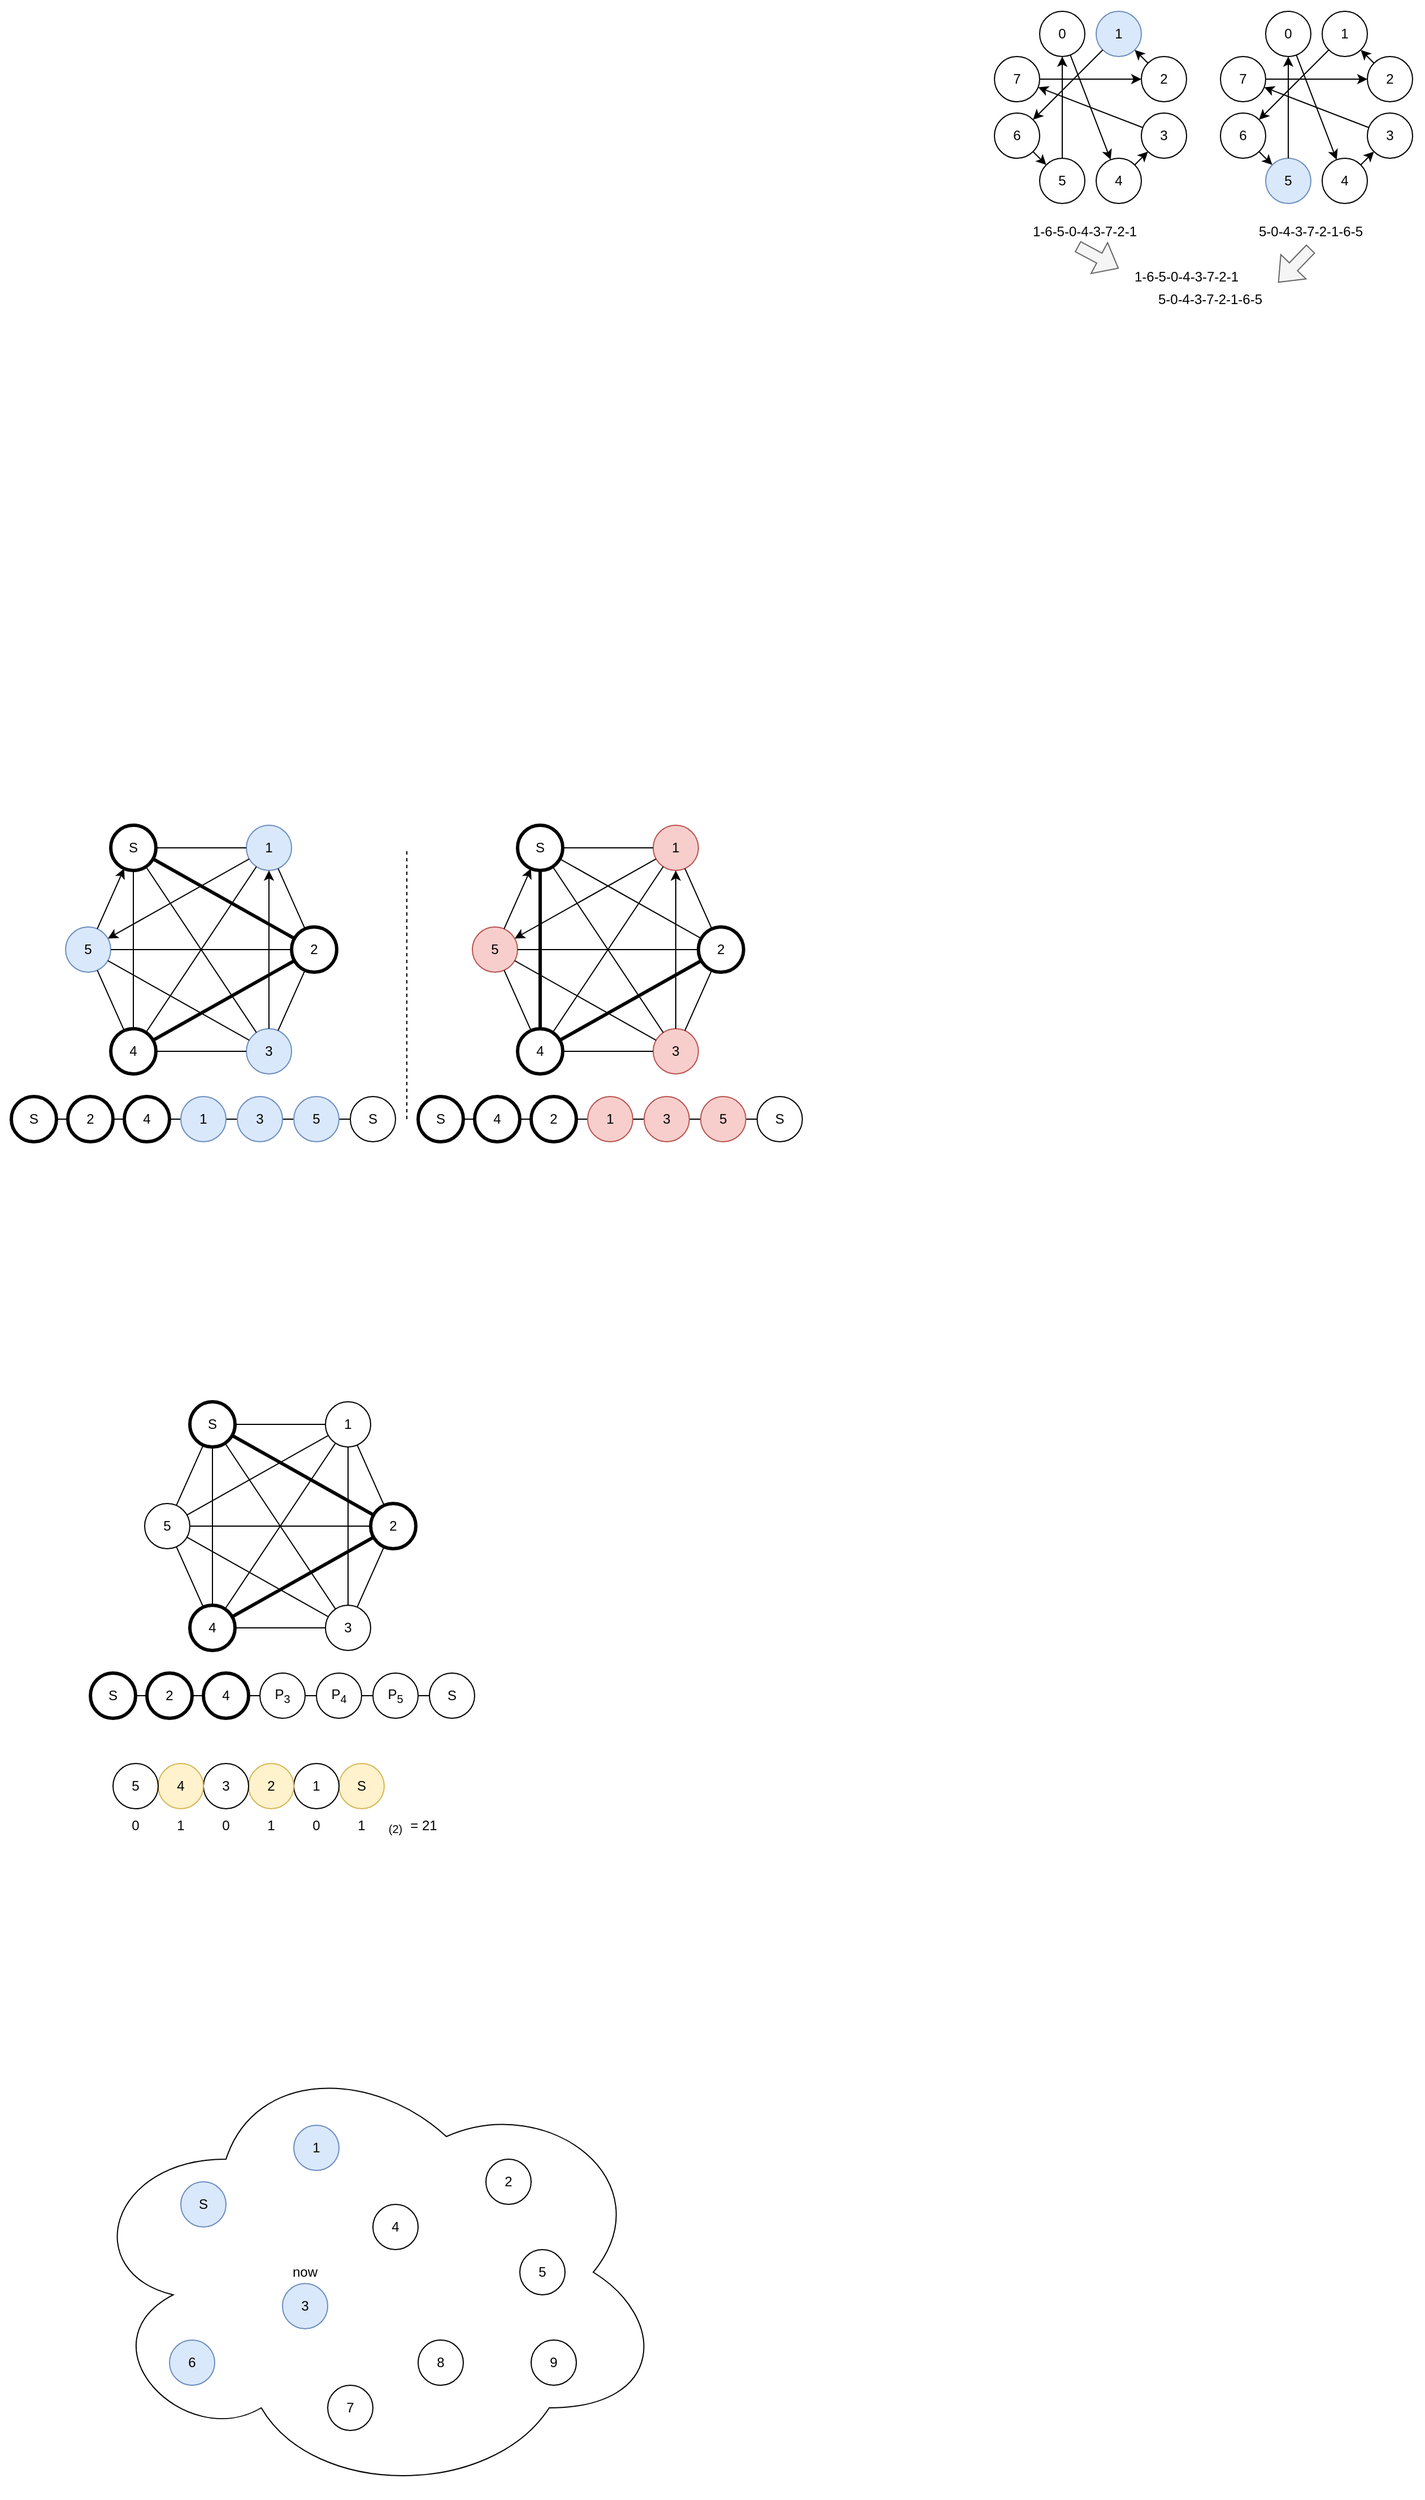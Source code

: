 <mxfile version="26.2.13">
  <diagram name="페이지-1" id="gB-FAqSu-B3ke2kAs8GE">
    <mxGraphModel dx="424" dy="747" grid="1" gridSize="10" guides="1" tooltips="1" connect="1" arrows="1" fold="1" page="1" pageScale="1" pageWidth="827" pageHeight="1169" math="0" shadow="0">
      <root>
        <mxCell id="0" />
        <mxCell id="1" parent="0" />
        <mxCell id="DztG8jWdw_vd6ydKxD23-209" value="" style="rounded=0;whiteSpace=wrap;html=1;strokeColor=none;" vertex="1" parent="1">
          <mxGeometry x="1110" y="110" width="390" height="290" as="geometry" />
        </mxCell>
        <mxCell id="DztG8jWdw_vd6ydKxD23-167" value="" style="ellipse;shape=cloud;whiteSpace=wrap;html=1;" vertex="1" parent="1">
          <mxGeometry x="310" y="1920" width="520" height="400" as="geometry" />
        </mxCell>
        <mxCell id="DztG8jWdw_vd6ydKxD23-152" value="" style="rounded=0;whiteSpace=wrap;html=1;strokeColor=none;" vertex="1" parent="1">
          <mxGeometry x="330" y="1660" width="310" height="80" as="geometry" />
        </mxCell>
        <mxCell id="DztG8jWdw_vd6ydKxD23-26" value="" style="rounded=0;whiteSpace=wrap;html=1;strokeColor=none;" vertex="1" parent="1">
          <mxGeometry x="240" y="830" width="360" height="300" as="geometry" />
        </mxCell>
        <mxCell id="DztG8jWdw_vd6ydKxD23-39" value="" style="endArrow=none;html=1;rounded=0;" edge="1" parent="1" source="DztG8jWdw_vd6ydKxD23-32" target="DztG8jWdw_vd6ydKxD23-36">
          <mxGeometry width="50" height="50" relative="1" as="geometry">
            <mxPoint x="390" y="1100" as="sourcePoint" />
            <mxPoint x="440" y="1050" as="targetPoint" />
          </mxGeometry>
        </mxCell>
        <mxCell id="DztG8jWdw_vd6ydKxD23-1" value="S" style="ellipse;whiteSpace=wrap;html=1;aspect=fixed;strokeWidth=3;" vertex="1" parent="1">
          <mxGeometry x="338" y="840" width="40" height="40" as="geometry" />
        </mxCell>
        <mxCell id="DztG8jWdw_vd6ydKxD23-2" value="1" style="ellipse;whiteSpace=wrap;html=1;aspect=fixed;fillColor=#dae8fc;strokeColor=#6c8ebf;" vertex="1" parent="1">
          <mxGeometry x="458" y="840" width="40" height="40" as="geometry" />
        </mxCell>
        <mxCell id="DztG8jWdw_vd6ydKxD23-3" value="4" style="ellipse;whiteSpace=wrap;html=1;aspect=fixed;strokeWidth=3;" vertex="1" parent="1">
          <mxGeometry x="338" y="1020" width="40" height="40" as="geometry" />
        </mxCell>
        <mxCell id="DztG8jWdw_vd6ydKxD23-4" value="3" style="ellipse;whiteSpace=wrap;html=1;aspect=fixed;fillColor=#dae8fc;strokeColor=#6c8ebf;" vertex="1" parent="1">
          <mxGeometry x="458" y="1020" width="40" height="40" as="geometry" />
        </mxCell>
        <mxCell id="DztG8jWdw_vd6ydKxD23-5" value="2" style="ellipse;whiteSpace=wrap;html=1;aspect=fixed;strokeWidth=3;" vertex="1" parent="1">
          <mxGeometry x="498" y="930" width="40" height="40" as="geometry" />
        </mxCell>
        <mxCell id="DztG8jWdw_vd6ydKxD23-6" value="5" style="ellipse;whiteSpace=wrap;html=1;aspect=fixed;fillColor=#dae8fc;strokeColor=#6c8ebf;" vertex="1" parent="1">
          <mxGeometry x="298" y="930" width="40" height="40" as="geometry" />
        </mxCell>
        <mxCell id="DztG8jWdw_vd6ydKxD23-15" value="" style="endArrow=none;html=1;rounded=0;" edge="1" parent="1" source="DztG8jWdw_vd6ydKxD23-6" target="DztG8jWdw_vd6ydKxD23-4">
          <mxGeometry width="50" height="50" relative="1" as="geometry">
            <mxPoint x="528" y="1080" as="sourcePoint" />
            <mxPoint x="578" y="1030" as="targetPoint" />
          </mxGeometry>
        </mxCell>
        <mxCell id="DztG8jWdw_vd6ydKxD23-16" value="" style="endArrow=none;html=1;rounded=0;" edge="1" parent="1" source="DztG8jWdw_vd6ydKxD23-6" target="DztG8jWdw_vd6ydKxD23-5">
          <mxGeometry width="50" height="50" relative="1" as="geometry">
            <mxPoint x="528" y="1080" as="sourcePoint" />
            <mxPoint x="578" y="1030" as="targetPoint" />
          </mxGeometry>
        </mxCell>
        <mxCell id="DztG8jWdw_vd6ydKxD23-17" value="" style="endArrow=none;html=1;rounded=0;strokeWidth=3;" edge="1" parent="1" source="DztG8jWdw_vd6ydKxD23-5" target="DztG8jWdw_vd6ydKxD23-1">
          <mxGeometry width="50" height="50" relative="1" as="geometry">
            <mxPoint x="528" y="1080" as="sourcePoint" />
            <mxPoint x="578" y="1030" as="targetPoint" />
          </mxGeometry>
        </mxCell>
        <mxCell id="DztG8jWdw_vd6ydKxD23-18" value="" style="endArrow=none;html=1;rounded=0;" edge="1" parent="1" source="DztG8jWdw_vd6ydKxD23-3" target="DztG8jWdw_vd6ydKxD23-2">
          <mxGeometry width="50" height="50" relative="1" as="geometry">
            <mxPoint x="528" y="1080" as="sourcePoint" />
            <mxPoint x="478" y="860" as="targetPoint" />
          </mxGeometry>
        </mxCell>
        <mxCell id="DztG8jWdw_vd6ydKxD23-19" value="" style="endArrow=none;html=1;rounded=0;" edge="1" parent="1" source="DztG8jWdw_vd6ydKxD23-3" target="DztG8jWdw_vd6ydKxD23-1">
          <mxGeometry width="50" height="50" relative="1" as="geometry">
            <mxPoint x="528" y="1080" as="sourcePoint" />
            <mxPoint x="578" y="1030" as="targetPoint" />
          </mxGeometry>
        </mxCell>
        <mxCell id="DztG8jWdw_vd6ydKxD23-21" value="" style="endArrow=none;html=1;rounded=0;" edge="1" parent="1" source="DztG8jWdw_vd6ydKxD23-3" target="DztG8jWdw_vd6ydKxD23-6">
          <mxGeometry width="50" height="50" relative="1" as="geometry">
            <mxPoint x="528" y="1080" as="sourcePoint" />
            <mxPoint x="578" y="1030" as="targetPoint" />
          </mxGeometry>
        </mxCell>
        <mxCell id="DztG8jWdw_vd6ydKxD23-22" value="" style="endArrow=none;html=1;rounded=0;" edge="1" parent="1" source="DztG8jWdw_vd6ydKxD23-3" target="DztG8jWdw_vd6ydKxD23-4">
          <mxGeometry width="50" height="50" relative="1" as="geometry">
            <mxPoint x="528" y="1070" as="sourcePoint" />
            <mxPoint x="578" y="1020" as="targetPoint" />
          </mxGeometry>
        </mxCell>
        <mxCell id="DztG8jWdw_vd6ydKxD23-23" value="" style="endArrow=none;html=1;rounded=0;" edge="1" parent="1" source="DztG8jWdw_vd6ydKxD23-4" target="DztG8jWdw_vd6ydKxD23-5">
          <mxGeometry width="50" height="50" relative="1" as="geometry">
            <mxPoint x="528" y="1080" as="sourcePoint" />
            <mxPoint x="578" y="1030" as="targetPoint" />
          </mxGeometry>
        </mxCell>
        <mxCell id="DztG8jWdw_vd6ydKxD23-24" value="" style="endArrow=none;html=1;rounded=0;" edge="1" parent="1" source="DztG8jWdw_vd6ydKxD23-5" target="DztG8jWdw_vd6ydKxD23-2">
          <mxGeometry width="50" height="50" relative="1" as="geometry">
            <mxPoint x="528" y="1080" as="sourcePoint" />
            <mxPoint x="578" y="1030" as="targetPoint" />
          </mxGeometry>
        </mxCell>
        <mxCell id="DztG8jWdw_vd6ydKxD23-25" value="" style="endArrow=none;html=1;rounded=0;" edge="1" parent="1" source="DztG8jWdw_vd6ydKxD23-2" target="DztG8jWdw_vd6ydKxD23-1">
          <mxGeometry width="50" height="50" relative="1" as="geometry">
            <mxPoint x="528" y="1090" as="sourcePoint" />
            <mxPoint x="578" y="1040" as="targetPoint" />
          </mxGeometry>
        </mxCell>
        <mxCell id="DztG8jWdw_vd6ydKxD23-28" value="" style="endArrow=none;html=1;rounded=0;strokeWidth=3;" edge="1" parent="1" source="DztG8jWdw_vd6ydKxD23-3" target="DztG8jWdw_vd6ydKxD23-5">
          <mxGeometry width="50" height="50" relative="1" as="geometry">
            <mxPoint x="428" y="1100" as="sourcePoint" />
            <mxPoint x="478" y="1050" as="targetPoint" />
          </mxGeometry>
        </mxCell>
        <mxCell id="DztG8jWdw_vd6ydKxD23-29" value="" style="endArrow=none;html=1;rounded=0;" edge="1" parent="1" source="DztG8jWdw_vd6ydKxD23-1" target="DztG8jWdw_vd6ydKxD23-4">
          <mxGeometry width="50" height="50" relative="1" as="geometry">
            <mxPoint x="428" y="1100" as="sourcePoint" />
            <mxPoint x="478" y="1050" as="targetPoint" />
          </mxGeometry>
        </mxCell>
        <mxCell id="DztG8jWdw_vd6ydKxD23-32" value="S" style="ellipse;whiteSpace=wrap;html=1;aspect=fixed;strokeWidth=3;" vertex="1" parent="1">
          <mxGeometry x="250" y="1080" width="40" height="40" as="geometry" />
        </mxCell>
        <mxCell id="DztG8jWdw_vd6ydKxD23-33" value="2" style="ellipse;whiteSpace=wrap;html=1;aspect=fixed;strokeWidth=3;" vertex="1" parent="1">
          <mxGeometry x="300" y="1080" width="40" height="40" as="geometry" />
        </mxCell>
        <mxCell id="DztG8jWdw_vd6ydKxD23-34" value="1" style="ellipse;whiteSpace=wrap;html=1;aspect=fixed;fillColor=#dae8fc;strokeColor=#6c8ebf;" vertex="1" parent="1">
          <mxGeometry x="400" y="1080" width="40" height="40" as="geometry" />
        </mxCell>
        <mxCell id="DztG8jWdw_vd6ydKxD23-35" value="4" style="ellipse;whiteSpace=wrap;html=1;aspect=fixed;strokeWidth=3;" vertex="1" parent="1">
          <mxGeometry x="350" y="1080" width="40" height="40" as="geometry" />
        </mxCell>
        <mxCell id="DztG8jWdw_vd6ydKxD23-36" value="S" style="ellipse;whiteSpace=wrap;html=1;aspect=fixed;" vertex="1" parent="1">
          <mxGeometry x="550" y="1080" width="40" height="40" as="geometry" />
        </mxCell>
        <mxCell id="DztG8jWdw_vd6ydKxD23-37" value="5" style="ellipse;whiteSpace=wrap;html=1;aspect=fixed;fillColor=#dae8fc;strokeColor=#6c8ebf;" vertex="1" parent="1">
          <mxGeometry x="500" y="1080" width="40" height="40" as="geometry" />
        </mxCell>
        <mxCell id="DztG8jWdw_vd6ydKxD23-38" value="3" style="ellipse;whiteSpace=wrap;html=1;aspect=fixed;fillColor=#dae8fc;strokeColor=#6c8ebf;" vertex="1" parent="1">
          <mxGeometry x="450" y="1080" width="40" height="40" as="geometry" />
        </mxCell>
        <mxCell id="DztG8jWdw_vd6ydKxD23-40" value="" style="rounded=0;whiteSpace=wrap;html=1;strokeColor=none;" vertex="1" parent="1">
          <mxGeometry x="600" y="830" width="360" height="300" as="geometry" />
        </mxCell>
        <mxCell id="DztG8jWdw_vd6ydKxD23-41" value="" style="endArrow=none;html=1;rounded=0;" edge="1" parent="1" source="DztG8jWdw_vd6ydKxD23-63" target="DztG8jWdw_vd6ydKxD23-67">
          <mxGeometry width="50" height="50" relative="1" as="geometry">
            <mxPoint x="750" y="1100" as="sourcePoint" />
            <mxPoint x="800" y="1050" as="targetPoint" />
          </mxGeometry>
        </mxCell>
        <mxCell id="DztG8jWdw_vd6ydKxD23-42" value="S" style="ellipse;whiteSpace=wrap;html=1;aspect=fixed;strokeWidth=3;" vertex="1" parent="1">
          <mxGeometry x="698" y="840" width="40" height="40" as="geometry" />
        </mxCell>
        <mxCell id="DztG8jWdw_vd6ydKxD23-43" value="1" style="ellipse;whiteSpace=wrap;html=1;aspect=fixed;fillColor=#f8cecc;strokeColor=#b85450;" vertex="1" parent="1">
          <mxGeometry x="818" y="840" width="40" height="40" as="geometry" />
        </mxCell>
        <mxCell id="DztG8jWdw_vd6ydKxD23-44" value="4" style="ellipse;whiteSpace=wrap;html=1;aspect=fixed;strokeWidth=3;" vertex="1" parent="1">
          <mxGeometry x="698" y="1020" width="40" height="40" as="geometry" />
        </mxCell>
        <mxCell id="DztG8jWdw_vd6ydKxD23-45" value="3" style="ellipse;whiteSpace=wrap;html=1;aspect=fixed;fillColor=#f8cecc;strokeColor=#b85450;" vertex="1" parent="1">
          <mxGeometry x="818" y="1020" width="40" height="40" as="geometry" />
        </mxCell>
        <mxCell id="DztG8jWdw_vd6ydKxD23-46" value="2" style="ellipse;whiteSpace=wrap;html=1;aspect=fixed;strokeWidth=3;" vertex="1" parent="1">
          <mxGeometry x="858" y="930" width="40" height="40" as="geometry" />
        </mxCell>
        <mxCell id="DztG8jWdw_vd6ydKxD23-47" value="5" style="ellipse;whiteSpace=wrap;html=1;aspect=fixed;fillColor=#f8cecc;strokeColor=#b85450;" vertex="1" parent="1">
          <mxGeometry x="658" y="930" width="40" height="40" as="geometry" />
        </mxCell>
        <mxCell id="DztG8jWdw_vd6ydKxD23-48" value="" style="endArrow=none;html=1;rounded=0;" edge="1" parent="1" source="DztG8jWdw_vd6ydKxD23-47" target="DztG8jWdw_vd6ydKxD23-45">
          <mxGeometry width="50" height="50" relative="1" as="geometry">
            <mxPoint x="888" y="1080" as="sourcePoint" />
            <mxPoint x="938" y="1030" as="targetPoint" />
          </mxGeometry>
        </mxCell>
        <mxCell id="DztG8jWdw_vd6ydKxD23-49" value="" style="endArrow=none;html=1;rounded=0;" edge="1" parent="1" source="DztG8jWdw_vd6ydKxD23-47" target="DztG8jWdw_vd6ydKxD23-46">
          <mxGeometry width="50" height="50" relative="1" as="geometry">
            <mxPoint x="888" y="1080" as="sourcePoint" />
            <mxPoint x="938" y="1030" as="targetPoint" />
          </mxGeometry>
        </mxCell>
        <mxCell id="DztG8jWdw_vd6ydKxD23-50" value="" style="endArrow=none;html=1;rounded=0;strokeWidth=1;" edge="1" parent="1" source="DztG8jWdw_vd6ydKxD23-46" target="DztG8jWdw_vd6ydKxD23-42">
          <mxGeometry width="50" height="50" relative="1" as="geometry">
            <mxPoint x="888" y="1080" as="sourcePoint" />
            <mxPoint x="938" y="1030" as="targetPoint" />
          </mxGeometry>
        </mxCell>
        <mxCell id="DztG8jWdw_vd6ydKxD23-51" value="" style="endArrow=none;html=1;rounded=0;" edge="1" parent="1" source="DztG8jWdw_vd6ydKxD23-44" target="DztG8jWdw_vd6ydKxD23-43">
          <mxGeometry width="50" height="50" relative="1" as="geometry">
            <mxPoint x="888" y="1080" as="sourcePoint" />
            <mxPoint x="838" y="860" as="targetPoint" />
          </mxGeometry>
        </mxCell>
        <mxCell id="DztG8jWdw_vd6ydKxD23-52" value="" style="endArrow=none;html=1;rounded=0;strokeWidth=3;" edge="1" parent="1" source="DztG8jWdw_vd6ydKxD23-44" target="DztG8jWdw_vd6ydKxD23-42">
          <mxGeometry width="50" height="50" relative="1" as="geometry">
            <mxPoint x="888" y="1080" as="sourcePoint" />
            <mxPoint x="938" y="1030" as="targetPoint" />
          </mxGeometry>
        </mxCell>
        <mxCell id="DztG8jWdw_vd6ydKxD23-53" value="" style="endArrow=classic;html=1;rounded=0;startArrow=none;startFill=0;endFill=1;" edge="1" parent="1" source="DztG8jWdw_vd6ydKxD23-47" target="DztG8jWdw_vd6ydKxD23-42">
          <mxGeometry width="50" height="50" relative="1" as="geometry">
            <mxPoint x="888" y="1080" as="sourcePoint" />
            <mxPoint x="938" y="1030" as="targetPoint" />
          </mxGeometry>
        </mxCell>
        <mxCell id="DztG8jWdw_vd6ydKxD23-54" value="" style="endArrow=none;html=1;rounded=0;" edge="1" parent="1" source="DztG8jWdw_vd6ydKxD23-44" target="DztG8jWdw_vd6ydKxD23-47">
          <mxGeometry width="50" height="50" relative="1" as="geometry">
            <mxPoint x="888" y="1080" as="sourcePoint" />
            <mxPoint x="938" y="1030" as="targetPoint" />
          </mxGeometry>
        </mxCell>
        <mxCell id="DztG8jWdw_vd6ydKxD23-55" value="" style="endArrow=none;html=1;rounded=0;" edge="1" parent="1" source="DztG8jWdw_vd6ydKxD23-44" target="DztG8jWdw_vd6ydKxD23-45">
          <mxGeometry width="50" height="50" relative="1" as="geometry">
            <mxPoint x="888" y="1070" as="sourcePoint" />
            <mxPoint x="938" y="1020" as="targetPoint" />
          </mxGeometry>
        </mxCell>
        <mxCell id="DztG8jWdw_vd6ydKxD23-56" value="" style="endArrow=none;html=1;rounded=0;" edge="1" parent="1" source="DztG8jWdw_vd6ydKxD23-45" target="DztG8jWdw_vd6ydKxD23-46">
          <mxGeometry width="50" height="50" relative="1" as="geometry">
            <mxPoint x="888" y="1080" as="sourcePoint" />
            <mxPoint x="938" y="1030" as="targetPoint" />
          </mxGeometry>
        </mxCell>
        <mxCell id="DztG8jWdw_vd6ydKxD23-57" value="" style="endArrow=none;html=1;rounded=0;" edge="1" parent="1" source="DztG8jWdw_vd6ydKxD23-46" target="DztG8jWdw_vd6ydKxD23-43">
          <mxGeometry width="50" height="50" relative="1" as="geometry">
            <mxPoint x="888" y="1080" as="sourcePoint" />
            <mxPoint x="938" y="1030" as="targetPoint" />
          </mxGeometry>
        </mxCell>
        <mxCell id="DztG8jWdw_vd6ydKxD23-58" value="" style="endArrow=none;html=1;rounded=0;" edge="1" parent="1" source="DztG8jWdw_vd6ydKxD23-43" target="DztG8jWdw_vd6ydKxD23-42">
          <mxGeometry width="50" height="50" relative="1" as="geometry">
            <mxPoint x="888" y="1090" as="sourcePoint" />
            <mxPoint x="938" y="1040" as="targetPoint" />
          </mxGeometry>
        </mxCell>
        <mxCell id="DztG8jWdw_vd6ydKxD23-59" value="" style="endArrow=none;html=1;rounded=0;strokeWidth=3;" edge="1" parent="1" source="DztG8jWdw_vd6ydKxD23-44" target="DztG8jWdw_vd6ydKxD23-46">
          <mxGeometry width="50" height="50" relative="1" as="geometry">
            <mxPoint x="788" y="1100" as="sourcePoint" />
            <mxPoint x="838" y="1050" as="targetPoint" />
          </mxGeometry>
        </mxCell>
        <mxCell id="DztG8jWdw_vd6ydKxD23-60" value="" style="endArrow=none;html=1;rounded=0;" edge="1" parent="1" source="DztG8jWdw_vd6ydKxD23-42" target="DztG8jWdw_vd6ydKxD23-45">
          <mxGeometry width="50" height="50" relative="1" as="geometry">
            <mxPoint x="788" y="1100" as="sourcePoint" />
            <mxPoint x="838" y="1050" as="targetPoint" />
          </mxGeometry>
        </mxCell>
        <mxCell id="DztG8jWdw_vd6ydKxD23-61" value="" style="endArrow=none;html=1;rounded=0;startArrow=classic;startFill=1;" edge="1" parent="1" source="DztG8jWdw_vd6ydKxD23-43" target="DztG8jWdw_vd6ydKxD23-45">
          <mxGeometry width="50" height="50" relative="1" as="geometry">
            <mxPoint x="788" y="1100" as="sourcePoint" />
            <mxPoint x="838" y="1050" as="targetPoint" />
          </mxGeometry>
        </mxCell>
        <mxCell id="DztG8jWdw_vd6ydKxD23-62" value="" style="endArrow=classic;html=1;rounded=0;startArrow=none;startFill=0;endFill=1;" edge="1" parent="1" source="DztG8jWdw_vd6ydKxD23-43" target="DztG8jWdw_vd6ydKxD23-47">
          <mxGeometry width="50" height="50" relative="1" as="geometry">
            <mxPoint x="788" y="1100" as="sourcePoint" />
            <mxPoint x="838" y="1050" as="targetPoint" />
          </mxGeometry>
        </mxCell>
        <mxCell id="DztG8jWdw_vd6ydKxD23-63" value="S" style="ellipse;whiteSpace=wrap;html=1;aspect=fixed;strokeWidth=3;" vertex="1" parent="1">
          <mxGeometry x="610" y="1080" width="40" height="40" as="geometry" />
        </mxCell>
        <mxCell id="DztG8jWdw_vd6ydKxD23-64" value="4" style="ellipse;whiteSpace=wrap;html=1;aspect=fixed;strokeWidth=3;" vertex="1" parent="1">
          <mxGeometry x="660" y="1080" width="40" height="40" as="geometry" />
        </mxCell>
        <mxCell id="DztG8jWdw_vd6ydKxD23-65" value="1" style="ellipse;whiteSpace=wrap;html=1;aspect=fixed;fillColor=#f8cecc;strokeColor=#b85450;" vertex="1" parent="1">
          <mxGeometry x="760" y="1080" width="40" height="40" as="geometry" />
        </mxCell>
        <mxCell id="DztG8jWdw_vd6ydKxD23-66" value="2" style="ellipse;whiteSpace=wrap;html=1;aspect=fixed;strokeWidth=3;" vertex="1" parent="1">
          <mxGeometry x="710" y="1080" width="40" height="40" as="geometry" />
        </mxCell>
        <mxCell id="DztG8jWdw_vd6ydKxD23-67" value="S" style="ellipse;whiteSpace=wrap;html=1;aspect=fixed;" vertex="1" parent="1">
          <mxGeometry x="910" y="1080" width="40" height="40" as="geometry" />
        </mxCell>
        <mxCell id="DztG8jWdw_vd6ydKxD23-68" value="5" style="ellipse;whiteSpace=wrap;html=1;aspect=fixed;fillColor=#f8cecc;strokeColor=#b85450;" vertex="1" parent="1">
          <mxGeometry x="860" y="1080" width="40" height="40" as="geometry" />
        </mxCell>
        <mxCell id="DztG8jWdw_vd6ydKxD23-69" value="3" style="ellipse;whiteSpace=wrap;html=1;aspect=fixed;fillColor=#f8cecc;strokeColor=#b85450;" vertex="1" parent="1">
          <mxGeometry x="810" y="1080" width="40" height="40" as="geometry" />
        </mxCell>
        <mxCell id="DztG8jWdw_vd6ydKxD23-70" value="" style="endArrow=none;html=1;rounded=0;dashed=1;" edge="1" parent="1">
          <mxGeometry width="50" height="50" relative="1" as="geometry">
            <mxPoint x="600" y="1100" as="sourcePoint" />
            <mxPoint x="600" y="860" as="targetPoint" />
          </mxGeometry>
        </mxCell>
        <mxCell id="DztG8jWdw_vd6ydKxD23-72" value="" style="endArrow=classic;html=1;rounded=0;" edge="1" parent="1" source="DztG8jWdw_vd6ydKxD23-6" target="DztG8jWdw_vd6ydKxD23-1">
          <mxGeometry width="50" height="50" relative="1" as="geometry">
            <mxPoint x="480" y="990" as="sourcePoint" />
            <mxPoint x="530" y="940" as="targetPoint" />
          </mxGeometry>
        </mxCell>
        <mxCell id="DztG8jWdw_vd6ydKxD23-73" value="" style="endArrow=classic;html=1;rounded=0;" edge="1" parent="1" source="DztG8jWdw_vd6ydKxD23-2" target="DztG8jWdw_vd6ydKxD23-6">
          <mxGeometry width="50" height="50" relative="1" as="geometry">
            <mxPoint x="480" y="990" as="sourcePoint" />
            <mxPoint x="530" y="940" as="targetPoint" />
          </mxGeometry>
        </mxCell>
        <mxCell id="DztG8jWdw_vd6ydKxD23-74" value="" style="endArrow=classic;html=1;rounded=0;" edge="1" parent="1" source="DztG8jWdw_vd6ydKxD23-4" target="DztG8jWdw_vd6ydKxD23-2">
          <mxGeometry width="50" height="50" relative="1" as="geometry">
            <mxPoint x="480" y="990" as="sourcePoint" />
            <mxPoint x="530" y="940" as="targetPoint" />
          </mxGeometry>
        </mxCell>
        <mxCell id="DztG8jWdw_vd6ydKxD23-107" value="" style="rounded=0;whiteSpace=wrap;html=1;strokeColor=none;" vertex="1" parent="1">
          <mxGeometry x="310" y="1340" width="360" height="300" as="geometry" />
        </mxCell>
        <mxCell id="DztG8jWdw_vd6ydKxD23-108" value="" style="endArrow=none;html=1;rounded=0;" edge="1" parent="1" source="DztG8jWdw_vd6ydKxD23-127" target="DztG8jWdw_vd6ydKxD23-131">
          <mxGeometry width="50" height="50" relative="1" as="geometry">
            <mxPoint x="460" y="1610" as="sourcePoint" />
            <mxPoint x="510" y="1560" as="targetPoint" />
          </mxGeometry>
        </mxCell>
        <mxCell id="DztG8jWdw_vd6ydKxD23-109" value="S" style="ellipse;whiteSpace=wrap;html=1;aspect=fixed;strokeWidth=3;" vertex="1" parent="1">
          <mxGeometry x="408" y="1350" width="40" height="40" as="geometry" />
        </mxCell>
        <mxCell id="DztG8jWdw_vd6ydKxD23-110" value="1" style="ellipse;whiteSpace=wrap;html=1;aspect=fixed;" vertex="1" parent="1">
          <mxGeometry x="528" y="1350" width="40" height="40" as="geometry" />
        </mxCell>
        <mxCell id="DztG8jWdw_vd6ydKxD23-111" value="4" style="ellipse;whiteSpace=wrap;html=1;aspect=fixed;strokeWidth=3;" vertex="1" parent="1">
          <mxGeometry x="408" y="1530" width="40" height="40" as="geometry" />
        </mxCell>
        <mxCell id="DztG8jWdw_vd6ydKxD23-112" value="3" style="ellipse;whiteSpace=wrap;html=1;aspect=fixed;" vertex="1" parent="1">
          <mxGeometry x="528" y="1530" width="40" height="40" as="geometry" />
        </mxCell>
        <mxCell id="DztG8jWdw_vd6ydKxD23-113" value="2" style="ellipse;whiteSpace=wrap;html=1;aspect=fixed;strokeWidth=3;" vertex="1" parent="1">
          <mxGeometry x="568" y="1440" width="40" height="40" as="geometry" />
        </mxCell>
        <mxCell id="DztG8jWdw_vd6ydKxD23-114" value="5" style="ellipse;whiteSpace=wrap;html=1;aspect=fixed;" vertex="1" parent="1">
          <mxGeometry x="368" y="1440" width="40" height="40" as="geometry" />
        </mxCell>
        <mxCell id="DztG8jWdw_vd6ydKxD23-115" value="" style="endArrow=none;html=1;rounded=0;" edge="1" parent="1" source="DztG8jWdw_vd6ydKxD23-114" target="DztG8jWdw_vd6ydKxD23-112">
          <mxGeometry width="50" height="50" relative="1" as="geometry">
            <mxPoint x="598" y="1590" as="sourcePoint" />
            <mxPoint x="648" y="1540" as="targetPoint" />
          </mxGeometry>
        </mxCell>
        <mxCell id="DztG8jWdw_vd6ydKxD23-116" value="" style="endArrow=none;html=1;rounded=0;" edge="1" parent="1" source="DztG8jWdw_vd6ydKxD23-114" target="DztG8jWdw_vd6ydKxD23-113">
          <mxGeometry width="50" height="50" relative="1" as="geometry">
            <mxPoint x="598" y="1590" as="sourcePoint" />
            <mxPoint x="648" y="1540" as="targetPoint" />
          </mxGeometry>
        </mxCell>
        <mxCell id="DztG8jWdw_vd6ydKxD23-117" value="" style="endArrow=none;html=1;rounded=0;strokeWidth=3;" edge="1" parent="1" source="DztG8jWdw_vd6ydKxD23-113" target="DztG8jWdw_vd6ydKxD23-109">
          <mxGeometry width="50" height="50" relative="1" as="geometry">
            <mxPoint x="598" y="1590" as="sourcePoint" />
            <mxPoint x="648" y="1540" as="targetPoint" />
          </mxGeometry>
        </mxCell>
        <mxCell id="DztG8jWdw_vd6ydKxD23-118" value="" style="endArrow=none;html=1;rounded=0;" edge="1" parent="1" source="DztG8jWdw_vd6ydKxD23-111" target="DztG8jWdw_vd6ydKxD23-110">
          <mxGeometry width="50" height="50" relative="1" as="geometry">
            <mxPoint x="598" y="1590" as="sourcePoint" />
            <mxPoint x="548" y="1370" as="targetPoint" />
          </mxGeometry>
        </mxCell>
        <mxCell id="DztG8jWdw_vd6ydKxD23-119" value="" style="endArrow=none;html=1;rounded=0;" edge="1" parent="1" source="DztG8jWdw_vd6ydKxD23-111" target="DztG8jWdw_vd6ydKxD23-109">
          <mxGeometry width="50" height="50" relative="1" as="geometry">
            <mxPoint x="598" y="1590" as="sourcePoint" />
            <mxPoint x="648" y="1540" as="targetPoint" />
          </mxGeometry>
        </mxCell>
        <mxCell id="DztG8jWdw_vd6ydKxD23-120" value="" style="endArrow=none;html=1;rounded=0;" edge="1" parent="1" source="DztG8jWdw_vd6ydKxD23-111" target="DztG8jWdw_vd6ydKxD23-114">
          <mxGeometry width="50" height="50" relative="1" as="geometry">
            <mxPoint x="598" y="1590" as="sourcePoint" />
            <mxPoint x="648" y="1540" as="targetPoint" />
          </mxGeometry>
        </mxCell>
        <mxCell id="DztG8jWdw_vd6ydKxD23-121" value="" style="endArrow=none;html=1;rounded=0;" edge="1" parent="1" source="DztG8jWdw_vd6ydKxD23-111" target="DztG8jWdw_vd6ydKxD23-112">
          <mxGeometry width="50" height="50" relative="1" as="geometry">
            <mxPoint x="598" y="1580" as="sourcePoint" />
            <mxPoint x="648" y="1530" as="targetPoint" />
          </mxGeometry>
        </mxCell>
        <mxCell id="DztG8jWdw_vd6ydKxD23-122" value="" style="endArrow=none;html=1;rounded=0;" edge="1" parent="1" source="DztG8jWdw_vd6ydKxD23-112" target="DztG8jWdw_vd6ydKxD23-113">
          <mxGeometry width="50" height="50" relative="1" as="geometry">
            <mxPoint x="598" y="1590" as="sourcePoint" />
            <mxPoint x="648" y="1540" as="targetPoint" />
          </mxGeometry>
        </mxCell>
        <mxCell id="DztG8jWdw_vd6ydKxD23-123" value="" style="endArrow=none;html=1;rounded=0;" edge="1" parent="1" source="DztG8jWdw_vd6ydKxD23-113" target="DztG8jWdw_vd6ydKxD23-110">
          <mxGeometry width="50" height="50" relative="1" as="geometry">
            <mxPoint x="598" y="1590" as="sourcePoint" />
            <mxPoint x="648" y="1540" as="targetPoint" />
          </mxGeometry>
        </mxCell>
        <mxCell id="DztG8jWdw_vd6ydKxD23-124" value="" style="endArrow=none;html=1;rounded=0;" edge="1" parent="1" source="DztG8jWdw_vd6ydKxD23-110" target="DztG8jWdw_vd6ydKxD23-109">
          <mxGeometry width="50" height="50" relative="1" as="geometry">
            <mxPoint x="598" y="1600" as="sourcePoint" />
            <mxPoint x="648" y="1550" as="targetPoint" />
          </mxGeometry>
        </mxCell>
        <mxCell id="DztG8jWdw_vd6ydKxD23-125" value="" style="endArrow=none;html=1;rounded=0;strokeWidth=3;" edge="1" parent="1" source="DztG8jWdw_vd6ydKxD23-111" target="DztG8jWdw_vd6ydKxD23-113">
          <mxGeometry width="50" height="50" relative="1" as="geometry">
            <mxPoint x="498" y="1610" as="sourcePoint" />
            <mxPoint x="548" y="1560" as="targetPoint" />
          </mxGeometry>
        </mxCell>
        <mxCell id="DztG8jWdw_vd6ydKxD23-126" value="" style="endArrow=none;html=1;rounded=0;" edge="1" parent="1" source="DztG8jWdw_vd6ydKxD23-109" target="DztG8jWdw_vd6ydKxD23-112">
          <mxGeometry width="50" height="50" relative="1" as="geometry">
            <mxPoint x="498" y="1610" as="sourcePoint" />
            <mxPoint x="548" y="1560" as="targetPoint" />
          </mxGeometry>
        </mxCell>
        <mxCell id="DztG8jWdw_vd6ydKxD23-127" value="S" style="ellipse;whiteSpace=wrap;html=1;aspect=fixed;strokeWidth=3;" vertex="1" parent="1">
          <mxGeometry x="320" y="1590" width="40" height="40" as="geometry" />
        </mxCell>
        <mxCell id="DztG8jWdw_vd6ydKxD23-128" value="2" style="ellipse;whiteSpace=wrap;html=1;aspect=fixed;strokeWidth=3;" vertex="1" parent="1">
          <mxGeometry x="370" y="1590" width="40" height="40" as="geometry" />
        </mxCell>
        <mxCell id="DztG8jWdw_vd6ydKxD23-129" value="P&lt;sub&gt;3&lt;/sub&gt;" style="ellipse;whiteSpace=wrap;html=1;aspect=fixed;" vertex="1" parent="1">
          <mxGeometry x="470" y="1590" width="40" height="40" as="geometry" />
        </mxCell>
        <mxCell id="DztG8jWdw_vd6ydKxD23-130" value="4" style="ellipse;whiteSpace=wrap;html=1;aspect=fixed;strokeWidth=3;" vertex="1" parent="1">
          <mxGeometry x="420" y="1590" width="40" height="40" as="geometry" />
        </mxCell>
        <mxCell id="DztG8jWdw_vd6ydKxD23-131" value="S" style="ellipse;whiteSpace=wrap;html=1;aspect=fixed;" vertex="1" parent="1">
          <mxGeometry x="620" y="1590" width="40" height="40" as="geometry" />
        </mxCell>
        <mxCell id="DztG8jWdw_vd6ydKxD23-132" value="P&lt;sub&gt;5&lt;/sub&gt;" style="ellipse;whiteSpace=wrap;html=1;aspect=fixed;" vertex="1" parent="1">
          <mxGeometry x="570" y="1590" width="40" height="40" as="geometry" />
        </mxCell>
        <mxCell id="DztG8jWdw_vd6ydKxD23-133" value="P&lt;sub&gt;4&lt;/sub&gt;" style="ellipse;whiteSpace=wrap;html=1;aspect=fixed;" vertex="1" parent="1">
          <mxGeometry x="520" y="1590" width="40" height="40" as="geometry" />
        </mxCell>
        <mxCell id="DztG8jWdw_vd6ydKxD23-135" value="" style="endArrow=none;html=1;rounded=0;startArrow=none;startFill=0;" edge="1" parent="1" source="DztG8jWdw_vd6ydKxD23-114" target="DztG8jWdw_vd6ydKxD23-109">
          <mxGeometry width="50" height="50" relative="1" as="geometry">
            <mxPoint x="550" y="1500" as="sourcePoint" />
            <mxPoint x="600" y="1450" as="targetPoint" />
          </mxGeometry>
        </mxCell>
        <mxCell id="DztG8jWdw_vd6ydKxD23-136" value="" style="endArrow=none;html=1;rounded=0;startArrow=none;startFill=0;" edge="1" parent="1" source="DztG8jWdw_vd6ydKxD23-110" target="DztG8jWdw_vd6ydKxD23-114">
          <mxGeometry width="50" height="50" relative="1" as="geometry">
            <mxPoint x="550" y="1500" as="sourcePoint" />
            <mxPoint x="600" y="1450" as="targetPoint" />
          </mxGeometry>
        </mxCell>
        <mxCell id="DztG8jWdw_vd6ydKxD23-137" value="" style="endArrow=none;html=1;rounded=0;startArrow=none;startFill=0;" edge="1" parent="1" source="DztG8jWdw_vd6ydKxD23-112" target="DztG8jWdw_vd6ydKxD23-110">
          <mxGeometry width="50" height="50" relative="1" as="geometry">
            <mxPoint x="550" y="1500" as="sourcePoint" />
            <mxPoint x="600" y="1450" as="targetPoint" />
          </mxGeometry>
        </mxCell>
        <mxCell id="DztG8jWdw_vd6ydKxD23-138" value="S" style="ellipse;whiteSpace=wrap;html=1;aspect=fixed;fillColor=#fff2cc;strokeColor=#d6b656;" vertex="1" parent="1">
          <mxGeometry x="540" y="1670" width="40" height="40" as="geometry" />
        </mxCell>
        <mxCell id="DztG8jWdw_vd6ydKxD23-139" value="1" style="ellipse;whiteSpace=wrap;html=1;aspect=fixed;" vertex="1" parent="1">
          <mxGeometry x="500" y="1670" width="40" height="40" as="geometry" />
        </mxCell>
        <mxCell id="DztG8jWdw_vd6ydKxD23-140" value="2" style="ellipse;whiteSpace=wrap;html=1;aspect=fixed;fillColor=#fff2cc;strokeColor=#d6b656;" vertex="1" parent="1">
          <mxGeometry x="460" y="1670" width="40" height="40" as="geometry" />
        </mxCell>
        <mxCell id="DztG8jWdw_vd6ydKxD23-141" value="3" style="ellipse;whiteSpace=wrap;html=1;aspect=fixed;" vertex="1" parent="1">
          <mxGeometry x="420" y="1670" width="40" height="40" as="geometry" />
        </mxCell>
        <mxCell id="DztG8jWdw_vd6ydKxD23-142" value="4" style="ellipse;whiteSpace=wrap;html=1;aspect=fixed;fillColor=#fff2cc;strokeColor=#d6b656;" vertex="1" parent="1">
          <mxGeometry x="380" y="1670" width="40" height="40" as="geometry" />
        </mxCell>
        <mxCell id="DztG8jWdw_vd6ydKxD23-143" value="5" style="ellipse;whiteSpace=wrap;html=1;aspect=fixed;" vertex="1" parent="1">
          <mxGeometry x="340" y="1670" width="40" height="40" as="geometry" />
        </mxCell>
        <mxCell id="DztG8jWdw_vd6ydKxD23-144" value="0" style="text;html=1;align=center;verticalAlign=middle;whiteSpace=wrap;rounded=0;" vertex="1" parent="1">
          <mxGeometry x="340" y="1710" width="40" height="30" as="geometry" />
        </mxCell>
        <mxCell id="DztG8jWdw_vd6ydKxD23-145" value="1" style="text;html=1;align=center;verticalAlign=middle;whiteSpace=wrap;rounded=0;" vertex="1" parent="1">
          <mxGeometry x="380" y="1710" width="40" height="30" as="geometry" />
        </mxCell>
        <mxCell id="DztG8jWdw_vd6ydKxD23-146" value="0" style="text;html=1;align=center;verticalAlign=middle;whiteSpace=wrap;rounded=0;" vertex="1" parent="1">
          <mxGeometry x="420" y="1710" width="40" height="30" as="geometry" />
        </mxCell>
        <mxCell id="DztG8jWdw_vd6ydKxD23-147" value="1" style="text;html=1;align=center;verticalAlign=middle;whiteSpace=wrap;rounded=0;" vertex="1" parent="1">
          <mxGeometry x="460" y="1710" width="40" height="30" as="geometry" />
        </mxCell>
        <mxCell id="DztG8jWdw_vd6ydKxD23-148" value="0" style="text;html=1;align=center;verticalAlign=middle;whiteSpace=wrap;rounded=0;" vertex="1" parent="1">
          <mxGeometry x="500" y="1710" width="40" height="30" as="geometry" />
        </mxCell>
        <mxCell id="DztG8jWdw_vd6ydKxD23-149" value="1" style="text;html=1;align=center;verticalAlign=middle;whiteSpace=wrap;rounded=0;" vertex="1" parent="1">
          <mxGeometry x="540" y="1710" width="40" height="30" as="geometry" />
        </mxCell>
        <mxCell id="DztG8jWdw_vd6ydKxD23-150" value="&lt;sub&gt;(2)&lt;/sub&gt;" style="text;html=1;align=center;verticalAlign=middle;whiteSpace=wrap;rounded=0;" vertex="1" parent="1">
          <mxGeometry x="580" y="1710" width="20" height="30" as="geometry" />
        </mxCell>
        <mxCell id="DztG8jWdw_vd6ydKxD23-151" value="= 21" style="text;html=1;align=center;verticalAlign=middle;whiteSpace=wrap;rounded=0;" vertex="1" parent="1">
          <mxGeometry x="600" y="1710" width="30" height="30" as="geometry" />
        </mxCell>
        <mxCell id="DztG8jWdw_vd6ydKxD23-153" value="S" style="ellipse;whiteSpace=wrap;html=1;aspect=fixed;fillColor=#dae8fc;strokeColor=#6c8ebf;" vertex="1" parent="1">
          <mxGeometry x="400" y="2040" width="40" height="40" as="geometry" />
        </mxCell>
        <mxCell id="DztG8jWdw_vd6ydKxD23-154" value="1" style="ellipse;whiteSpace=wrap;html=1;aspect=fixed;fillColor=#dae8fc;strokeColor=#6c8ebf;" vertex="1" parent="1">
          <mxGeometry x="500" y="1990" width="40" height="40" as="geometry" />
        </mxCell>
        <mxCell id="DztG8jWdw_vd6ydKxD23-155" value="3" style="ellipse;whiteSpace=wrap;html=1;aspect=fixed;fillColor=#dae8fc;strokeColor=#6c8ebf;" vertex="1" parent="1">
          <mxGeometry x="490" y="2130" width="40" height="40" as="geometry" />
        </mxCell>
        <mxCell id="DztG8jWdw_vd6ydKxD23-156" value="4" style="ellipse;whiteSpace=wrap;html=1;aspect=fixed;" vertex="1" parent="1">
          <mxGeometry x="570" y="2060" width="40" height="40" as="geometry" />
        </mxCell>
        <mxCell id="DztG8jWdw_vd6ydKxD23-157" value="7" style="ellipse;whiteSpace=wrap;html=1;aspect=fixed;" vertex="1" parent="1">
          <mxGeometry x="530" y="2220" width="40" height="40" as="geometry" />
        </mxCell>
        <mxCell id="DztG8jWdw_vd6ydKxD23-158" value="8" style="ellipse;whiteSpace=wrap;html=1;aspect=fixed;" vertex="1" parent="1">
          <mxGeometry x="610" y="2180" width="40" height="40" as="geometry" />
        </mxCell>
        <mxCell id="DztG8jWdw_vd6ydKxD23-159" value="2" style="ellipse;whiteSpace=wrap;html=1;aspect=fixed;" vertex="1" parent="1">
          <mxGeometry x="670" y="2020" width="40" height="40" as="geometry" />
        </mxCell>
        <mxCell id="DztG8jWdw_vd6ydKxD23-160" value="5" style="ellipse;whiteSpace=wrap;html=1;aspect=fixed;" vertex="1" parent="1">
          <mxGeometry x="700" y="2100" width="40" height="40" as="geometry" />
        </mxCell>
        <mxCell id="DztG8jWdw_vd6ydKxD23-161" value="9" style="ellipse;whiteSpace=wrap;html=1;aspect=fixed;" vertex="1" parent="1">
          <mxGeometry x="710" y="2180" width="40" height="40" as="geometry" />
        </mxCell>
        <mxCell id="DztG8jWdw_vd6ydKxD23-162" value="6" style="ellipse;whiteSpace=wrap;html=1;aspect=fixed;fillColor=#dae8fc;strokeColor=#6c8ebf;" vertex="1" parent="1">
          <mxGeometry x="390" y="2180" width="40" height="40" as="geometry" />
        </mxCell>
        <mxCell id="DztG8jWdw_vd6ydKxD23-169" value="now" style="text;html=1;align=center;verticalAlign=middle;whiteSpace=wrap;rounded=0;" vertex="1" parent="1">
          <mxGeometry x="490" y="2110" width="40" height="20" as="geometry" />
        </mxCell>
        <mxCell id="DztG8jWdw_vd6ydKxD23-170" value="0" style="ellipse;whiteSpace=wrap;html=1;aspect=fixed;" vertex="1" parent="1">
          <mxGeometry x="1160" y="120" width="40" height="40" as="geometry" />
        </mxCell>
        <mxCell id="DztG8jWdw_vd6ydKxD23-171" value="1" style="ellipse;whiteSpace=wrap;html=1;aspect=fixed;fillColor=#dae8fc;strokeColor=#6c8ebf;" vertex="1" parent="1">
          <mxGeometry x="1210" y="120" width="40" height="40" as="geometry" />
        </mxCell>
        <mxCell id="DztG8jWdw_vd6ydKxD23-172" value="2" style="ellipse;whiteSpace=wrap;html=1;aspect=fixed;" vertex="1" parent="1">
          <mxGeometry x="1250" y="160" width="40" height="40" as="geometry" />
        </mxCell>
        <mxCell id="DztG8jWdw_vd6ydKxD23-174" value="3" style="ellipse;whiteSpace=wrap;html=1;aspect=fixed;" vertex="1" parent="1">
          <mxGeometry x="1250" y="210" width="40" height="40" as="geometry" />
        </mxCell>
        <mxCell id="DztG8jWdw_vd6ydKxD23-175" value="7" style="ellipse;whiteSpace=wrap;html=1;aspect=fixed;" vertex="1" parent="1">
          <mxGeometry x="1120" y="160" width="40" height="40" as="geometry" />
        </mxCell>
        <mxCell id="DztG8jWdw_vd6ydKxD23-176" value="4" style="ellipse;whiteSpace=wrap;html=1;aspect=fixed;" vertex="1" parent="1">
          <mxGeometry x="1210" y="250" width="40" height="40" as="geometry" />
        </mxCell>
        <mxCell id="DztG8jWdw_vd6ydKxD23-177" value="5" style="ellipse;whiteSpace=wrap;html=1;aspect=fixed;" vertex="1" parent="1">
          <mxGeometry x="1160" y="250" width="40" height="40" as="geometry" />
        </mxCell>
        <mxCell id="DztG8jWdw_vd6ydKxD23-178" value="6" style="ellipse;whiteSpace=wrap;html=1;aspect=fixed;" vertex="1" parent="1">
          <mxGeometry x="1120" y="210" width="40" height="40" as="geometry" />
        </mxCell>
        <mxCell id="DztG8jWdw_vd6ydKxD23-179" value="" style="endArrow=classic;html=1;rounded=0;" edge="1" parent="1" source="DztG8jWdw_vd6ydKxD23-170" target="DztG8jWdw_vd6ydKxD23-176">
          <mxGeometry width="50" height="50" relative="1" as="geometry">
            <mxPoint x="1270" y="380" as="sourcePoint" />
            <mxPoint x="1320" y="330" as="targetPoint" />
          </mxGeometry>
        </mxCell>
        <mxCell id="DztG8jWdw_vd6ydKxD23-180" value="" style="endArrow=classic;html=1;rounded=0;" edge="1" parent="1" source="DztG8jWdw_vd6ydKxD23-171" target="DztG8jWdw_vd6ydKxD23-178">
          <mxGeometry width="50" height="50" relative="1" as="geometry">
            <mxPoint x="1270" y="380" as="sourcePoint" />
            <mxPoint x="1320" y="330" as="targetPoint" />
          </mxGeometry>
        </mxCell>
        <mxCell id="DztG8jWdw_vd6ydKxD23-181" value="" style="endArrow=classic;html=1;rounded=0;" edge="1" parent="1" source="DztG8jWdw_vd6ydKxD23-172" target="DztG8jWdw_vd6ydKxD23-171">
          <mxGeometry width="50" height="50" relative="1" as="geometry">
            <mxPoint x="1270" y="380" as="sourcePoint" />
            <mxPoint x="1320" y="330" as="targetPoint" />
          </mxGeometry>
        </mxCell>
        <mxCell id="DztG8jWdw_vd6ydKxD23-182" value="" style="endArrow=classic;html=1;rounded=0;" edge="1" parent="1" source="DztG8jWdw_vd6ydKxD23-175" target="DztG8jWdw_vd6ydKxD23-172">
          <mxGeometry width="50" height="50" relative="1" as="geometry">
            <mxPoint x="1270" y="380" as="sourcePoint" />
            <mxPoint x="1320" y="330" as="targetPoint" />
          </mxGeometry>
        </mxCell>
        <mxCell id="DztG8jWdw_vd6ydKxD23-183" value="" style="endArrow=classic;html=1;rounded=0;" edge="1" parent="1" source="DztG8jWdw_vd6ydKxD23-174" target="DztG8jWdw_vd6ydKxD23-175">
          <mxGeometry width="50" height="50" relative="1" as="geometry">
            <mxPoint x="1270" y="380" as="sourcePoint" />
            <mxPoint x="1320" y="330" as="targetPoint" />
          </mxGeometry>
        </mxCell>
        <mxCell id="DztG8jWdw_vd6ydKxD23-184" value="" style="endArrow=classic;html=1;rounded=0;" edge="1" parent="1" source="DztG8jWdw_vd6ydKxD23-176" target="DztG8jWdw_vd6ydKxD23-174">
          <mxGeometry width="50" height="50" relative="1" as="geometry">
            <mxPoint x="1270" y="380" as="sourcePoint" />
            <mxPoint x="1320" y="330" as="targetPoint" />
          </mxGeometry>
        </mxCell>
        <mxCell id="DztG8jWdw_vd6ydKxD23-185" value="" style="endArrow=classic;html=1;rounded=0;" edge="1" parent="1" source="DztG8jWdw_vd6ydKxD23-177" target="DztG8jWdw_vd6ydKxD23-170">
          <mxGeometry width="50" height="50" relative="1" as="geometry">
            <mxPoint x="1270" y="380" as="sourcePoint" />
            <mxPoint x="1320" y="330" as="targetPoint" />
          </mxGeometry>
        </mxCell>
        <mxCell id="DztG8jWdw_vd6ydKxD23-186" value="" style="endArrow=classic;html=1;rounded=0;" edge="1" parent="1" source="DztG8jWdw_vd6ydKxD23-178" target="DztG8jWdw_vd6ydKxD23-177">
          <mxGeometry width="50" height="50" relative="1" as="geometry">
            <mxPoint x="1270" y="380" as="sourcePoint" />
            <mxPoint x="1320" y="330" as="targetPoint" />
          </mxGeometry>
        </mxCell>
        <mxCell id="DztG8jWdw_vd6ydKxD23-187" value="0" style="ellipse;whiteSpace=wrap;html=1;aspect=fixed;" vertex="1" parent="1">
          <mxGeometry x="1360" y="120" width="40" height="40" as="geometry" />
        </mxCell>
        <mxCell id="DztG8jWdw_vd6ydKxD23-188" value="1" style="ellipse;whiteSpace=wrap;html=1;aspect=fixed;" vertex="1" parent="1">
          <mxGeometry x="1410" y="120" width="40" height="40" as="geometry" />
        </mxCell>
        <mxCell id="DztG8jWdw_vd6ydKxD23-189" value="2" style="ellipse;whiteSpace=wrap;html=1;aspect=fixed;" vertex="1" parent="1">
          <mxGeometry x="1450" y="160" width="40" height="40" as="geometry" />
        </mxCell>
        <mxCell id="DztG8jWdw_vd6ydKxD23-190" value="3" style="ellipse;whiteSpace=wrap;html=1;aspect=fixed;" vertex="1" parent="1">
          <mxGeometry x="1450" y="210" width="40" height="40" as="geometry" />
        </mxCell>
        <mxCell id="DztG8jWdw_vd6ydKxD23-191" value="7" style="ellipse;whiteSpace=wrap;html=1;aspect=fixed;" vertex="1" parent="1">
          <mxGeometry x="1320" y="160" width="40" height="40" as="geometry" />
        </mxCell>
        <mxCell id="DztG8jWdw_vd6ydKxD23-192" value="4" style="ellipse;whiteSpace=wrap;html=1;aspect=fixed;" vertex="1" parent="1">
          <mxGeometry x="1410" y="250" width="40" height="40" as="geometry" />
        </mxCell>
        <mxCell id="DztG8jWdw_vd6ydKxD23-193" value="5" style="ellipse;whiteSpace=wrap;html=1;aspect=fixed;fillColor=#dae8fc;strokeColor=#6c8ebf;" vertex="1" parent="1">
          <mxGeometry x="1360" y="250" width="40" height="40" as="geometry" />
        </mxCell>
        <mxCell id="DztG8jWdw_vd6ydKxD23-194" value="6" style="ellipse;whiteSpace=wrap;html=1;aspect=fixed;" vertex="1" parent="1">
          <mxGeometry x="1320" y="210" width="40" height="40" as="geometry" />
        </mxCell>
        <mxCell id="DztG8jWdw_vd6ydKxD23-195" value="" style="endArrow=classic;html=1;rounded=0;" edge="1" source="DztG8jWdw_vd6ydKxD23-187" target="DztG8jWdw_vd6ydKxD23-192" parent="1">
          <mxGeometry width="50" height="50" relative="1" as="geometry">
            <mxPoint x="1470" y="380" as="sourcePoint" />
            <mxPoint x="1520" y="330" as="targetPoint" />
          </mxGeometry>
        </mxCell>
        <mxCell id="DztG8jWdw_vd6ydKxD23-196" value="" style="endArrow=classic;html=1;rounded=0;" edge="1" source="DztG8jWdw_vd6ydKxD23-188" target="DztG8jWdw_vd6ydKxD23-194" parent="1">
          <mxGeometry width="50" height="50" relative="1" as="geometry">
            <mxPoint x="1470" y="380" as="sourcePoint" />
            <mxPoint x="1520" y="330" as="targetPoint" />
          </mxGeometry>
        </mxCell>
        <mxCell id="DztG8jWdw_vd6ydKxD23-197" value="" style="endArrow=classic;html=1;rounded=0;" edge="1" source="DztG8jWdw_vd6ydKxD23-189" target="DztG8jWdw_vd6ydKxD23-188" parent="1">
          <mxGeometry width="50" height="50" relative="1" as="geometry">
            <mxPoint x="1470" y="380" as="sourcePoint" />
            <mxPoint x="1520" y="330" as="targetPoint" />
          </mxGeometry>
        </mxCell>
        <mxCell id="DztG8jWdw_vd6ydKxD23-198" value="" style="endArrow=classic;html=1;rounded=0;" edge="1" source="DztG8jWdw_vd6ydKxD23-191" target="DztG8jWdw_vd6ydKxD23-189" parent="1">
          <mxGeometry width="50" height="50" relative="1" as="geometry">
            <mxPoint x="1470" y="380" as="sourcePoint" />
            <mxPoint x="1520" y="330" as="targetPoint" />
          </mxGeometry>
        </mxCell>
        <mxCell id="DztG8jWdw_vd6ydKxD23-199" value="" style="endArrow=classic;html=1;rounded=0;" edge="1" source="DztG8jWdw_vd6ydKxD23-190" target="DztG8jWdw_vd6ydKxD23-191" parent="1">
          <mxGeometry width="50" height="50" relative="1" as="geometry">
            <mxPoint x="1470" y="380" as="sourcePoint" />
            <mxPoint x="1520" y="330" as="targetPoint" />
          </mxGeometry>
        </mxCell>
        <mxCell id="DztG8jWdw_vd6ydKxD23-200" value="" style="endArrow=classic;html=1;rounded=0;" edge="1" source="DztG8jWdw_vd6ydKxD23-192" target="DztG8jWdw_vd6ydKxD23-190" parent="1">
          <mxGeometry width="50" height="50" relative="1" as="geometry">
            <mxPoint x="1470" y="380" as="sourcePoint" />
            <mxPoint x="1520" y="330" as="targetPoint" />
          </mxGeometry>
        </mxCell>
        <mxCell id="DztG8jWdw_vd6ydKxD23-201" value="" style="endArrow=classic;html=1;rounded=0;" edge="1" source="DztG8jWdw_vd6ydKxD23-193" target="DztG8jWdw_vd6ydKxD23-187" parent="1">
          <mxGeometry width="50" height="50" relative="1" as="geometry">
            <mxPoint x="1470" y="380" as="sourcePoint" />
            <mxPoint x="1520" y="330" as="targetPoint" />
          </mxGeometry>
        </mxCell>
        <mxCell id="DztG8jWdw_vd6ydKxD23-202" value="" style="endArrow=classic;html=1;rounded=0;" edge="1" source="DztG8jWdw_vd6ydKxD23-194" target="DztG8jWdw_vd6ydKxD23-193" parent="1">
          <mxGeometry width="50" height="50" relative="1" as="geometry">
            <mxPoint x="1470" y="380" as="sourcePoint" />
            <mxPoint x="1520" y="330" as="targetPoint" />
          </mxGeometry>
        </mxCell>
        <mxCell id="DztG8jWdw_vd6ydKxD23-203" value="1-6-5-0-4-3-7-2-1" style="text;html=1;align=center;verticalAlign=middle;whiteSpace=wrap;rounded=0;" vertex="1" parent="1">
          <mxGeometry x="1140" y="300" width="120" height="30" as="geometry" />
        </mxCell>
        <mxCell id="DztG8jWdw_vd6ydKxD23-204" value="5-0-4-3-7-2-1-6-5" style="text;html=1;align=center;verticalAlign=middle;whiteSpace=wrap;rounded=0;" vertex="1" parent="1">
          <mxGeometry x="1340" y="300" width="120" height="30" as="geometry" />
        </mxCell>
        <mxCell id="DztG8jWdw_vd6ydKxD23-205" value="1-6-5-0-4-3-7-2-1" style="text;html=1;align=center;verticalAlign=middle;whiteSpace=wrap;rounded=0;" vertex="1" parent="1">
          <mxGeometry x="1230" y="340" width="120" height="30" as="geometry" />
        </mxCell>
        <mxCell id="DztG8jWdw_vd6ydKxD23-206" value="5-0-4-3-7-2-1-6-5" style="text;html=1;align=center;verticalAlign=middle;whiteSpace=wrap;rounded=0;" vertex="1" parent="1">
          <mxGeometry x="1251" y="360" width="120" height="30" as="geometry" />
        </mxCell>
        <mxCell id="DztG8jWdw_vd6ydKxD23-207" value="" style="shape=flexArrow;endArrow=classic;html=1;rounded=0;exitX=0.446;exitY=0.933;exitDx=0;exitDy=0;exitPerimeter=0;entryX=0;entryY=0.25;entryDx=0;entryDy=0;fillColor=#f5f5f5;strokeColor=#666666;" edge="1" parent="1" source="DztG8jWdw_vd6ydKxD23-203" target="DztG8jWdw_vd6ydKxD23-205">
          <mxGeometry width="50" height="50" relative="1" as="geometry">
            <mxPoint x="1270" y="380" as="sourcePoint" />
            <mxPoint x="1320" y="330" as="targetPoint" />
          </mxGeometry>
        </mxCell>
        <mxCell id="DztG8jWdw_vd6ydKxD23-208" value="" style="shape=flexArrow;endArrow=classic;html=1;rounded=0;exitX=0.5;exitY=1;exitDx=0;exitDy=0;entryX=1;entryY=0;entryDx=0;entryDy=0;fillColor=#f5f5f5;strokeColor=#666666;" edge="1" parent="1" source="DztG8jWdw_vd6ydKxD23-204" target="DztG8jWdw_vd6ydKxD23-206">
          <mxGeometry width="50" height="50" relative="1" as="geometry">
            <mxPoint x="1270" y="380" as="sourcePoint" />
            <mxPoint x="1320" y="330" as="targetPoint" />
          </mxGeometry>
        </mxCell>
      </root>
    </mxGraphModel>
  </diagram>
</mxfile>
